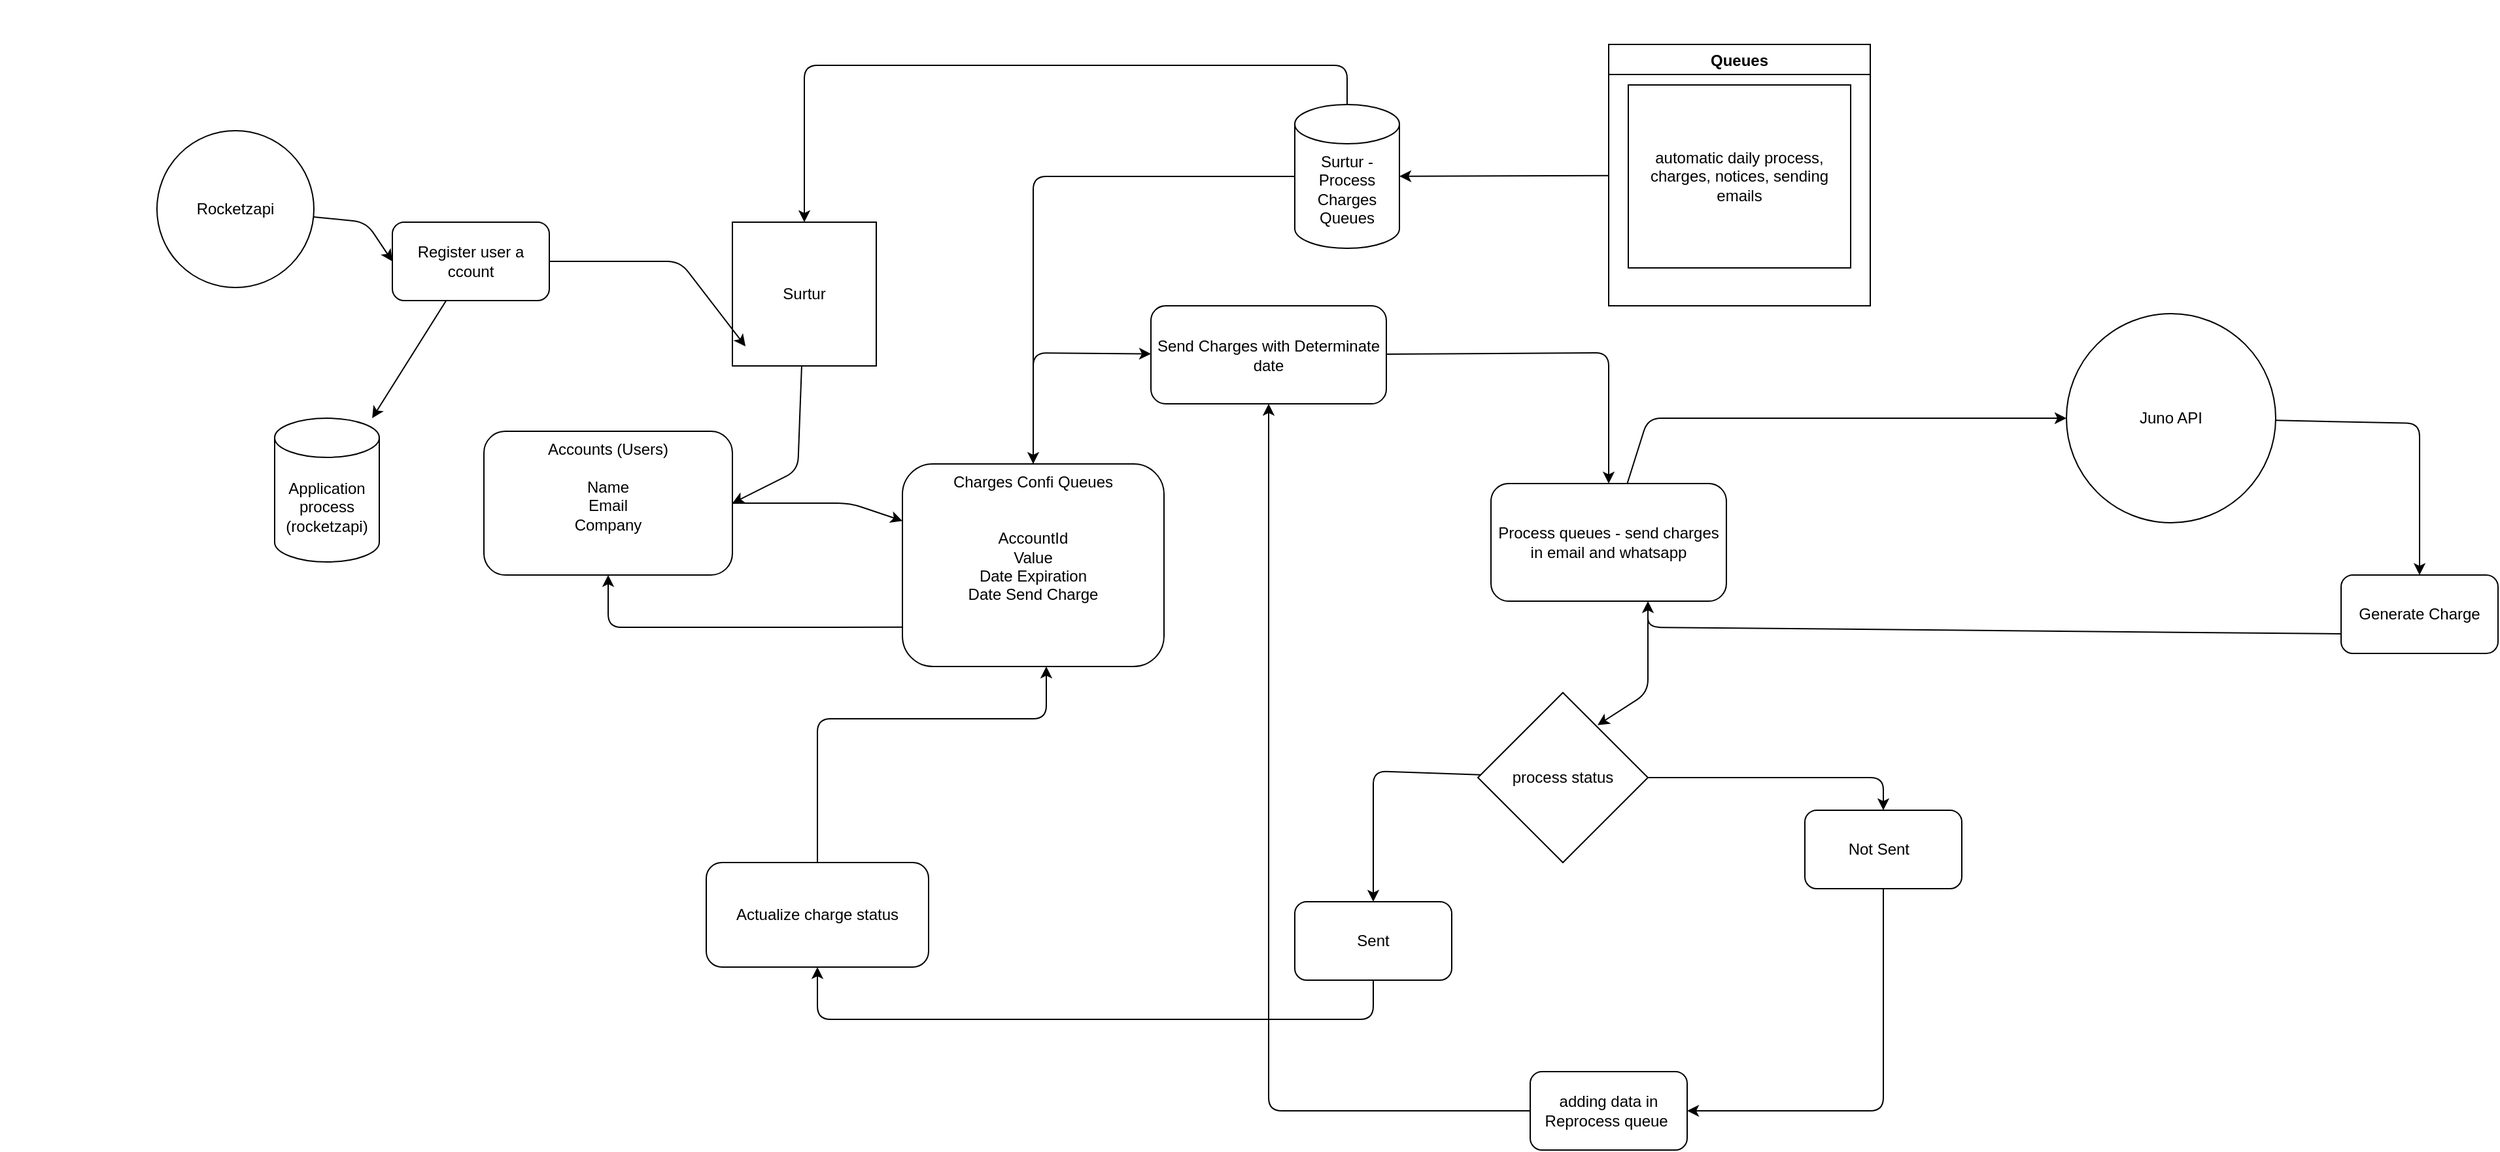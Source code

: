 <mxfile>
    <diagram id="4dQN4Qq6oThsi6_X4uAq" name="Página-1">
        <mxGraphModel dx="1812" dy="732" grid="1" gridSize="10" guides="1" tooltips="1" connect="1" arrows="1" fold="1" page="1" pageScale="1" pageWidth="827" pageHeight="1169" background="none" math="0" shadow="0">
            <root>
                <mxCell id="0"/>
                <mxCell id="1" parent="0"/>
                <mxCell id="2" value="&lt;h1&gt;Surtur&lt;/h1&gt;&lt;p&gt;Microservice for sending automatic charges&lt;/p&gt;" style="text;html=1;strokeColor=none;fillColor=none;spacing=5;spacingTop=-20;whiteSpace=wrap;overflow=hidden;rounded=0;fontColor=#FFFFFF;" vertex="1" parent="1">
                    <mxGeometry x="-90" y="20" width="320" height="70" as="geometry"/>
                </mxCell>
                <mxCell id="6" style="edgeStyle=none;html=1;entryX=0;entryY=0.5;entryDx=0;entryDy=0;fontColor=#000000;" edge="1" parent="1" source="3" target="5">
                    <mxGeometry relative="1" as="geometry">
                        <Array as="points">
                            <mxPoint x="190" y="180"/>
                        </Array>
                    </mxGeometry>
                </mxCell>
                <mxCell id="3" value="Rocketzapi" style="ellipse;whiteSpace=wrap;html=1;aspect=fixed;fillColor=#FFFFFF;fontColor=#000000;" vertex="1" parent="1">
                    <mxGeometry x="30" y="110" width="120" height="120" as="geometry"/>
                </mxCell>
                <mxCell id="14" style="edgeStyle=none;html=1;entryX=1;entryY=0.5;entryDx=0;entryDy=0;fontColor=#FFFFFF;" edge="1" parent="1" source="4" target="13">
                    <mxGeometry relative="1" as="geometry">
                        <Array as="points">
                            <mxPoint x="520" y="370"/>
                        </Array>
                    </mxGeometry>
                </mxCell>
                <mxCell id="4" value="Surtur" style="whiteSpace=wrap;html=1;aspect=fixed;fontColor=#000000;fillColor=#FFFFFF;" vertex="1" parent="1">
                    <mxGeometry x="470" y="180" width="110" height="110" as="geometry"/>
                </mxCell>
                <mxCell id="8" style="edgeStyle=none;html=1;fontColor=#000000;" edge="1" parent="1" source="5" target="7">
                    <mxGeometry relative="1" as="geometry"/>
                </mxCell>
                <mxCell id="9" style="edgeStyle=none;html=1;entryX=0.091;entryY=0.864;entryDx=0;entryDy=0;entryPerimeter=0;fontColor=#000000;" edge="1" parent="1" source="5" target="4">
                    <mxGeometry relative="1" as="geometry">
                        <Array as="points">
                            <mxPoint x="430" y="210"/>
                        </Array>
                    </mxGeometry>
                </mxCell>
                <mxCell id="5" value="Register user a ccount" style="rounded=1;whiteSpace=wrap;html=1;fontColor=#000000;fillColor=#FFFFFF;" vertex="1" parent="1">
                    <mxGeometry x="210" y="180" width="120" height="60" as="geometry"/>
                </mxCell>
                <mxCell id="7" value="Application process (rocketzapi)" style="shape=cylinder3;whiteSpace=wrap;html=1;boundedLbl=1;backgroundOutline=1;size=15;fontColor=#000000;fillColor=#FFFFFF;" vertex="1" parent="1">
                    <mxGeometry x="120" y="330" width="80" height="110" as="geometry"/>
                </mxCell>
                <mxCell id="11" value="Dados Usuario" style="text;html=1;strokeColor=none;fillColor=none;align=center;verticalAlign=middle;whiteSpace=wrap;rounded=0;fontColor=#FFFFFF;" vertex="1" parent="1">
                    <mxGeometry x="350" y="180" width="80" height="30" as="geometry"/>
                </mxCell>
                <mxCell id="18" style="edgeStyle=none;html=1;fontColor=#000000;" edge="1" parent="1" source="13" target="17">
                    <mxGeometry relative="1" as="geometry">
                        <Array as="points">
                            <mxPoint x="560" y="395"/>
                        </Array>
                    </mxGeometry>
                </mxCell>
                <mxCell id="13" value="Accounts (Users)&lt;br&gt;&lt;br&gt;Name&lt;br&gt;Email&lt;br&gt;Company" style="rounded=1;whiteSpace=wrap;html=1;fillColor=#FFFFFF;fontColor=#000000;align=center;horizontal=1;verticalAlign=top;" vertex="1" parent="1">
                    <mxGeometry x="280" y="340" width="190" height="110" as="geometry"/>
                </mxCell>
                <mxCell id="23" style="edgeStyle=none;html=1;fontColor=#000000;" edge="1" parent="1" source="17" target="22">
                    <mxGeometry relative="1" as="geometry">
                        <Array as="points">
                            <mxPoint x="700" y="280"/>
                        </Array>
                    </mxGeometry>
                </mxCell>
                <mxCell id="35" style="edgeStyle=none;html=1;entryX=0.5;entryY=1;entryDx=0;entryDy=0;fontColor=#000000;exitX=0;exitY=0.806;exitDx=0;exitDy=0;exitPerimeter=0;" edge="1" parent="1" source="17" target="13">
                    <mxGeometry relative="1" as="geometry">
                        <Array as="points">
                            <mxPoint x="375" y="490"/>
                        </Array>
                    </mxGeometry>
                </mxCell>
                <mxCell id="17" value="Charges Confi Queues&lt;br&gt;&lt;br&gt;&lt;br&gt;AccountId&lt;br&gt;Value&lt;br&gt;Date Expiration&lt;br&gt;Date Send Charge&lt;br&gt;" style="rounded=1;whiteSpace=wrap;html=1;fontColor=#000000;fillColor=#FFFFFF;align=center;verticalAlign=top;" vertex="1" parent="1">
                    <mxGeometry x="600" y="365" width="200" height="155" as="geometry"/>
                </mxCell>
                <mxCell id="20" style="edgeStyle=none;html=1;fontColor=#000000;" edge="1" parent="1" source="19" target="17">
                    <mxGeometry relative="1" as="geometry">
                        <Array as="points">
                            <mxPoint x="700" y="145"/>
                        </Array>
                    </mxGeometry>
                </mxCell>
                <mxCell id="21" style="edgeStyle=none;html=1;entryX=0.5;entryY=0;entryDx=0;entryDy=0;fontColor=#000000;" edge="1" parent="1" source="19" target="4">
                    <mxGeometry relative="1" as="geometry">
                        <Array as="points">
                            <mxPoint x="940" y="60"/>
                            <mxPoint x="525" y="60"/>
                        </Array>
                    </mxGeometry>
                </mxCell>
                <mxCell id="19" value="Surtur - Process Charges Queues" style="shape=cylinder3;whiteSpace=wrap;html=1;boundedLbl=1;backgroundOutline=1;size=15;fontColor=#000000;fillColor=#FFFFFF;align=center;verticalAlign=top;" vertex="1" parent="1">
                    <mxGeometry x="900" y="90" width="80" height="110" as="geometry"/>
                </mxCell>
                <mxCell id="25" style="edgeStyle=none;html=1;fontColor=#000000;entryX=0.5;entryY=0;entryDx=0;entryDy=0;" edge="1" parent="1" source="22" target="36">
                    <mxGeometry relative="1" as="geometry">
                        <mxPoint x="1115" y="370" as="targetPoint"/>
                        <Array as="points">
                            <mxPoint x="1140" y="280"/>
                        </Array>
                    </mxGeometry>
                </mxCell>
                <mxCell id="22" value="Send Charges with Determinate date" style="rounded=1;whiteSpace=wrap;html=1;fontColor=#000000;fillColor=#FFFFFF;align=center;verticalAlign=middle;" vertex="1" parent="1">
                    <mxGeometry x="790" y="244" width="180" height="75" as="geometry"/>
                </mxCell>
                <mxCell id="26" style="edgeStyle=none;html=1;fontColor=#000000;" edge="1" parent="1" source="24" target="27">
                    <mxGeometry relative="1" as="geometry">
                        <mxPoint x="930" y="470" as="targetPoint"/>
                        <Array as="points">
                            <mxPoint x="960" y="600"/>
                        </Array>
                    </mxGeometry>
                </mxCell>
                <mxCell id="28" style="edgeStyle=none;html=1;fontColor=#000000;" edge="1" parent="1" source="24" target="29">
                    <mxGeometry relative="1" as="geometry">
                        <mxPoint x="1300" y="510" as="targetPoint"/>
                        <Array as="points">
                            <mxPoint x="1270" y="605"/>
                            <mxPoint x="1350" y="605"/>
                        </Array>
                    </mxGeometry>
                </mxCell>
                <mxCell id="24" value="process status" style="rhombus;whiteSpace=wrap;html=1;fontColor=#000000;fillColor=#FFFFFF;align=center;verticalAlign=middle;" vertex="1" parent="1">
                    <mxGeometry x="1040" y="540" width="130" height="130" as="geometry"/>
                </mxCell>
                <mxCell id="39" style="edgeStyle=none;html=1;entryX=0.5;entryY=1;entryDx=0;entryDy=0;fontColor=#000000;" edge="1" parent="1" source="27" target="38">
                    <mxGeometry relative="1" as="geometry">
                        <Array as="points">
                            <mxPoint x="960" y="790"/>
                            <mxPoint x="535" y="790"/>
                        </Array>
                    </mxGeometry>
                </mxCell>
                <mxCell id="27" value="Sent" style="rounded=1;whiteSpace=wrap;html=1;fontColor=#000000;fillColor=#FFFFFF;align=center;verticalAlign=middle;" vertex="1" parent="1">
                    <mxGeometry x="900" y="700" width="120" height="60" as="geometry"/>
                </mxCell>
                <mxCell id="42" style="edgeStyle=none;html=1;entryX=1;entryY=0.5;entryDx=0;entryDy=0;fontColor=#000000;" edge="1" parent="1" source="29" target="41">
                    <mxGeometry relative="1" as="geometry">
                        <Array as="points">
                            <mxPoint x="1350" y="860"/>
                        </Array>
                    </mxGeometry>
                </mxCell>
                <mxCell id="29" value="Not Sent&amp;nbsp;&amp;nbsp;" style="rounded=1;whiteSpace=wrap;html=1;fontColor=#000000;fillColor=#FFFFFF;align=center;verticalAlign=middle;" vertex="1" parent="1">
                    <mxGeometry x="1290" y="630" width="120" height="60" as="geometry"/>
                </mxCell>
                <mxCell id="31" style="edgeStyle=none;html=1;fontColor=#000000;" edge="1" parent="1" source="30" target="19">
                    <mxGeometry relative="1" as="geometry"/>
                </mxCell>
                <mxCell id="30" value="Queues" style="swimlane;fontColor=#000000;fillColor=#FFFFFF;align=center;verticalAlign=middle;" vertex="1" parent="1">
                    <mxGeometry x="1140" y="44" width="200" height="200" as="geometry"/>
                </mxCell>
                <mxCell id="34" value="automatic daily process, charges, notices, sending emails" style="whiteSpace=wrap;html=1;fontColor=#000000;fillColor=#FFFFFF;align=center;verticalAlign=middle;" vertex="1" parent="30">
                    <mxGeometry x="15" y="31" width="170" height="140" as="geometry"/>
                </mxCell>
                <mxCell id="37" style="edgeStyle=none;html=1;entryX=0.704;entryY=0.191;entryDx=0;entryDy=0;fontColor=#000000;entryPerimeter=0;" edge="1" parent="1" target="24">
                    <mxGeometry relative="1" as="geometry">
                        <mxPoint x="1170" y="473" as="sourcePoint"/>
                        <Array as="points">
                            <mxPoint x="1170" y="540"/>
                        </Array>
                    </mxGeometry>
                </mxCell>
                <mxCell id="47" style="edgeStyle=none;html=1;fontColor=#000000;" edge="1" parent="1" source="36" target="46">
                    <mxGeometry relative="1" as="geometry">
                        <Array as="points">
                            <mxPoint x="1170" y="330"/>
                        </Array>
                    </mxGeometry>
                </mxCell>
                <mxCell id="36" value="Process queues - send charges in email and whatsapp" style="rounded=1;whiteSpace=wrap;html=1;fontColor=#000000;fillColor=#FFFFFF;align=center;verticalAlign=middle;" vertex="1" parent="1">
                    <mxGeometry x="1050" y="380" width="180" height="90" as="geometry"/>
                </mxCell>
                <mxCell id="40" style="edgeStyle=none;html=1;fontColor=#000000;" edge="1" parent="1" source="38">
                    <mxGeometry relative="1" as="geometry">
                        <mxPoint x="710" y="520" as="targetPoint"/>
                        <Array as="points">
                            <mxPoint x="535" y="560"/>
                            <mxPoint x="710" y="560"/>
                        </Array>
                    </mxGeometry>
                </mxCell>
                <mxCell id="38" value="Actualize charge status" style="rounded=1;whiteSpace=wrap;html=1;fontColor=#000000;fillColor=#FFFFFF;align=center;verticalAlign=middle;" vertex="1" parent="1">
                    <mxGeometry x="450" y="670" width="170" height="80" as="geometry"/>
                </mxCell>
                <mxCell id="43" style="edgeStyle=none;html=1;entryX=0.5;entryY=1;entryDx=0;entryDy=0;fontColor=#000000;" edge="1" parent="1" source="41" target="22">
                    <mxGeometry relative="1" as="geometry">
                        <Array as="points">
                            <mxPoint x="880" y="860"/>
                        </Array>
                    </mxGeometry>
                </mxCell>
                <mxCell id="41" value="adding data in Reprocess queue&amp;nbsp;" style="rounded=1;whiteSpace=wrap;html=1;fontColor=#000000;fillColor=#FFFFFF;align=center;verticalAlign=middle;" vertex="1" parent="1">
                    <mxGeometry x="1080" y="830" width="120" height="60" as="geometry"/>
                </mxCell>
                <mxCell id="49" style="edgeStyle=none;html=1;entryX=0.5;entryY=0;entryDx=0;entryDy=0;fontColor=#000000;" edge="1" parent="1" source="46" target="48">
                    <mxGeometry relative="1" as="geometry">
                        <Array as="points">
                            <mxPoint x="1760" y="334"/>
                        </Array>
                    </mxGeometry>
                </mxCell>
                <mxCell id="46" value="Juno API" style="ellipse;whiteSpace=wrap;html=1;aspect=fixed;fontColor=#000000;fillColor=#FFFFFF;align=center;verticalAlign=middle;" vertex="1" parent="1">
                    <mxGeometry x="1490" y="250" width="160" height="160" as="geometry"/>
                </mxCell>
                <mxCell id="50" style="edgeStyle=none;html=1;fontColor=#000000;exitX=0;exitY=0.75;exitDx=0;exitDy=0;" edge="1" parent="1" source="48">
                    <mxGeometry relative="1" as="geometry">
                        <mxPoint x="1170" y="470" as="targetPoint"/>
                        <Array as="points">
                            <mxPoint x="1170" y="490"/>
                        </Array>
                    </mxGeometry>
                </mxCell>
                <mxCell id="48" value="Generate Charge" style="rounded=1;whiteSpace=wrap;html=1;fontColor=#000000;fillColor=#FFFFFF;align=center;verticalAlign=middle;" vertex="1" parent="1">
                    <mxGeometry x="1700" y="450" width="120" height="60" as="geometry"/>
                </mxCell>
            </root>
        </mxGraphModel>
    </diagram>
</mxfile>